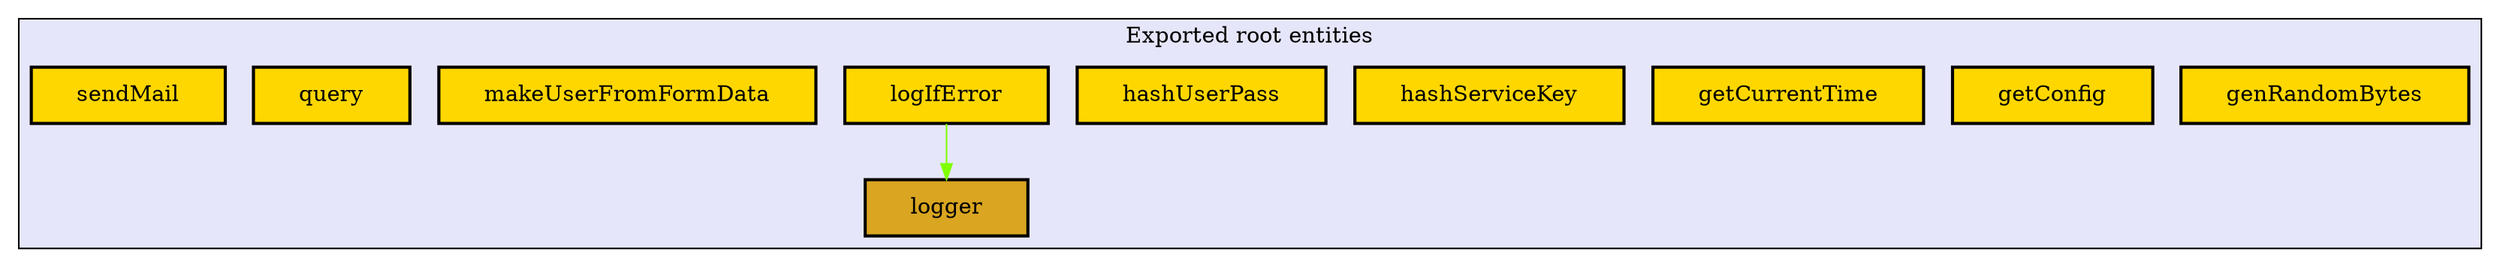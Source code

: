 digraph "Levels within Thentos.Action.Unsafe" {
    node [margin="0.4,0.1"
         ,style=filled];
    subgraph cluster_0 {
        graph [label="Exported root entities"
              ,style=filled
              ,fillcolor=lavender];
        1 [label=genRandomBytes
          ,shape=box
          ,fillcolor=gold
          ,style="filled,bold"];
        2 [label=getConfig
          ,shape=box
          ,fillcolor=gold
          ,style="filled,bold"];
        3 [label=getCurrentTime
          ,shape=box
          ,fillcolor=gold
          ,style="filled,bold"];
        4 [label=hashServiceKey
          ,shape=box
          ,fillcolor=gold
          ,style="filled,bold"];
        5 [label=hashUserPass
          ,shape=box
          ,fillcolor=gold
          ,style="filled,bold"];
        6 [label=logIfError
          ,shape=box
          ,fillcolor=gold
          ,style="filled,bold"];
        7 [label=logger
          ,shape=box
          ,fillcolor=goldenrod
          ,style="filled,bold"];
        8 [label=makeUserFromFormData
          ,shape=box
          ,fillcolor=gold
          ,style="filled,bold"];
        9 [label=query
          ,shape=box
          ,fillcolor=gold
          ,style="filled,bold"];
        10 [label=sendMail
           ,shape=box
           ,fillcolor=gold
           ,style="filled,bold"];
    }
    6 -> 7 [penwidth=1
           ,color=chartreuse];
}
